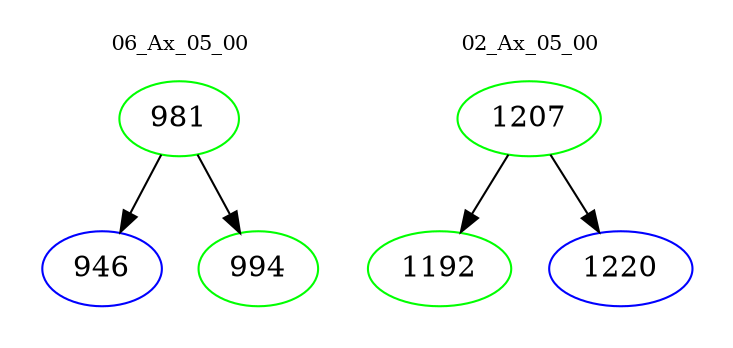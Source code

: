 digraph{
subgraph cluster_0 {
color = white
label = "06_Ax_05_00";
fontsize=10;
T0_981 [label="981", color="green"]
T0_981 -> T0_946 [color="black"]
T0_946 [label="946", color="blue"]
T0_981 -> T0_994 [color="black"]
T0_994 [label="994", color="green"]
}
subgraph cluster_1 {
color = white
label = "02_Ax_05_00";
fontsize=10;
T1_1207 [label="1207", color="green"]
T1_1207 -> T1_1192 [color="black"]
T1_1192 [label="1192", color="green"]
T1_1207 -> T1_1220 [color="black"]
T1_1220 [label="1220", color="blue"]
}
}
